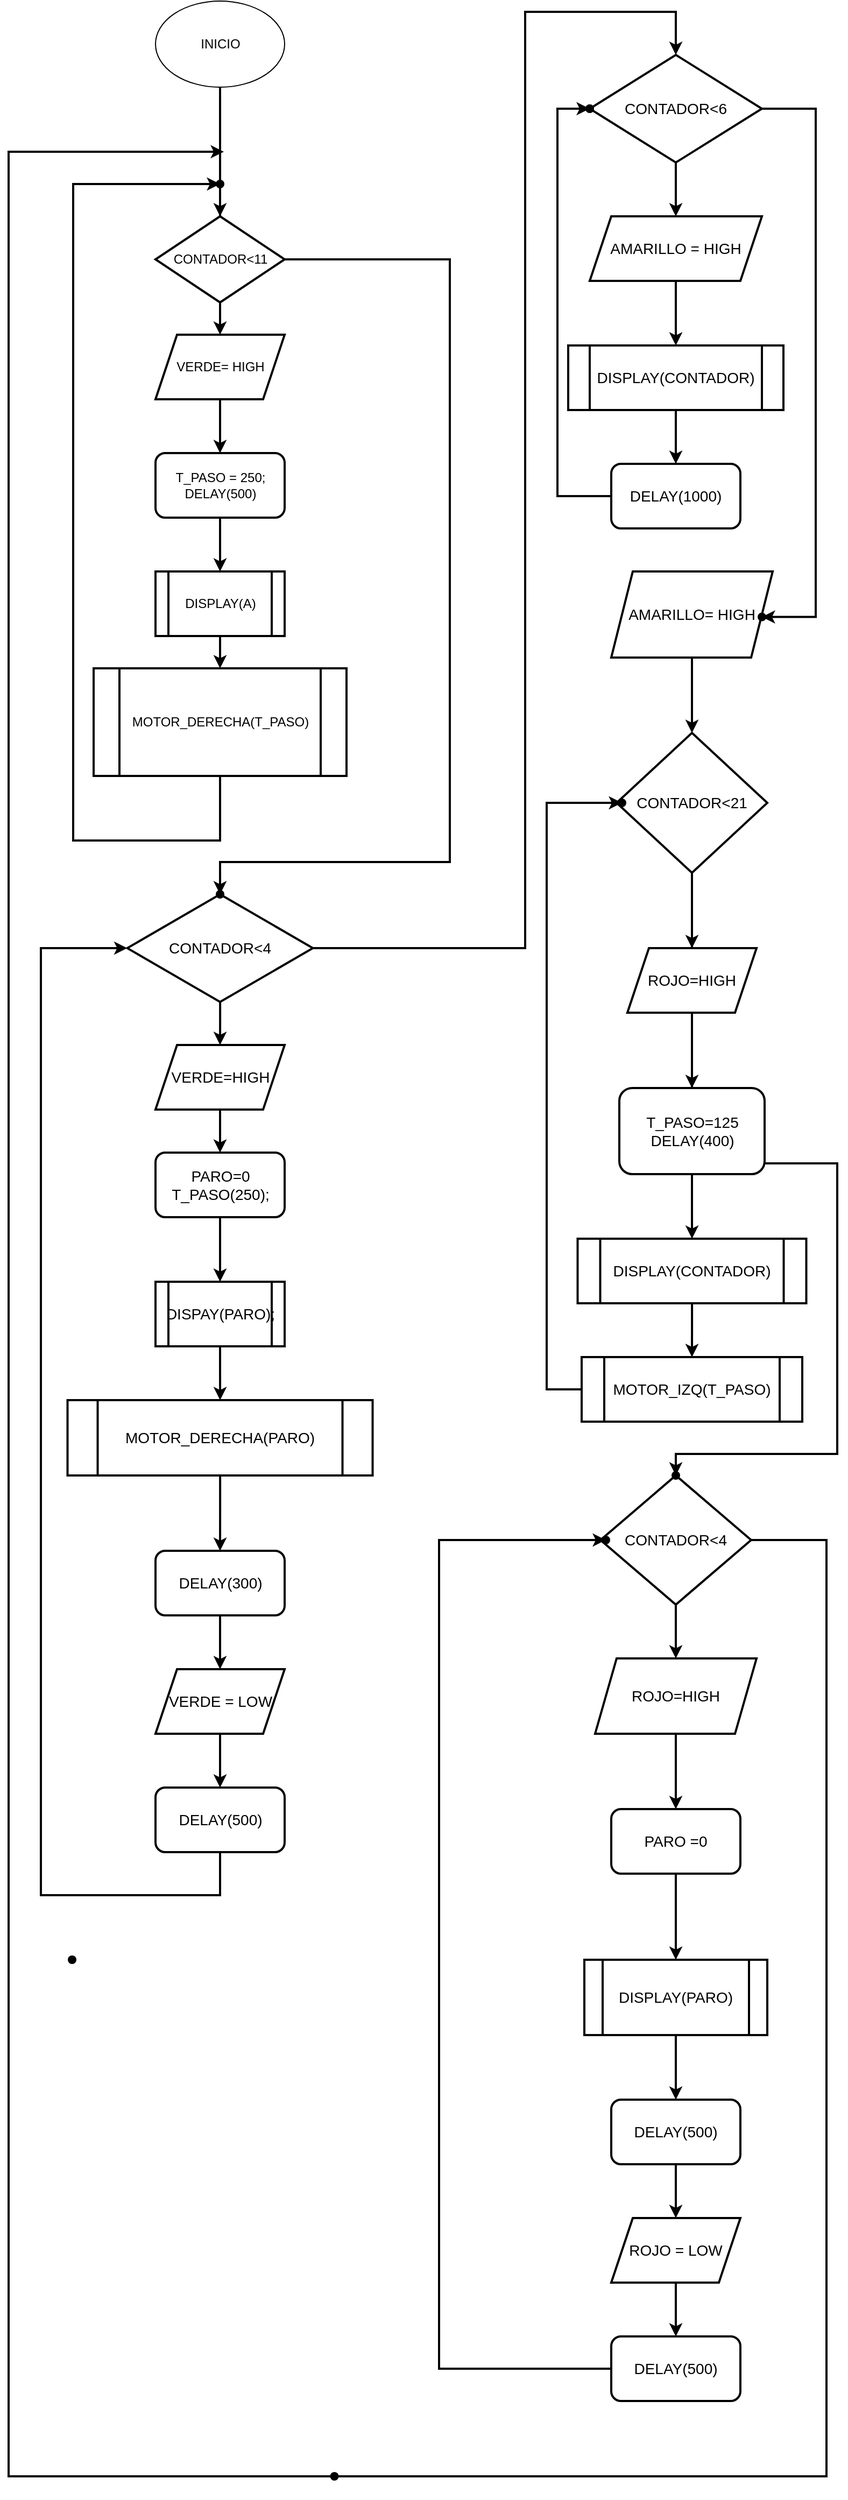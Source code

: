 <mxfile version="20.2.7" type="github">
  <diagram id="TNB255DIsFlSPM-mUOdt" name="Página-1">
    <mxGraphModel dx="1385" dy="1732" grid="1" gridSize="10" guides="1" tooltips="1" connect="1" arrows="1" fold="1" page="1" pageScale="1" pageWidth="827" pageHeight="1169" math="0" shadow="0">
      <root>
        <mxCell id="0" />
        <mxCell id="1" parent="0" />
        <mxCell id="1XUGT96_4kWBRoZJdjzS-4" value="" style="edgeStyle=orthogonalEdgeStyle;rounded=0;orthogonalLoop=1;jettySize=auto;html=1;startArrow=none;strokeWidth=2;" edge="1" parent="1" source="1XUGT96_4kWBRoZJdjzS-12" target="1XUGT96_4kWBRoZJdjzS-2">
          <mxGeometry relative="1" as="geometry" />
        </mxCell>
        <mxCell id="1XUGT96_4kWBRoZJdjzS-1" value="INICIO" style="ellipse;whiteSpace=wrap;html=1;" vertex="1" parent="1">
          <mxGeometry x="146.5" y="-1120" width="120" height="80" as="geometry" />
        </mxCell>
        <mxCell id="1XUGT96_4kWBRoZJdjzS-5" value="" style="edgeStyle=orthogonalEdgeStyle;rounded=0;orthogonalLoop=1;jettySize=auto;html=1;strokeWidth=2;" edge="1" parent="1" source="1XUGT96_4kWBRoZJdjzS-2" target="1XUGT96_4kWBRoZJdjzS-3">
          <mxGeometry relative="1" as="geometry" />
        </mxCell>
        <mxCell id="1XUGT96_4kWBRoZJdjzS-41" value="" style="edgeStyle=orthogonalEdgeStyle;rounded=0;orthogonalLoop=1;jettySize=auto;html=1;fontSize=14;strokeWidth=2;" edge="1" parent="1" source="1XUGT96_4kWBRoZJdjzS-2" target="1XUGT96_4kWBRoZJdjzS-40">
          <mxGeometry relative="1" as="geometry">
            <Array as="points">
              <mxPoint x="420" y="-880" />
              <mxPoint x="420" y="-320" />
              <mxPoint x="207" y="-320" />
            </Array>
          </mxGeometry>
        </mxCell>
        <mxCell id="1XUGT96_4kWBRoZJdjzS-2" value="CONTADOR&amp;lt;11" style="rhombus;whiteSpace=wrap;html=1;strokeWidth=2;" vertex="1" parent="1">
          <mxGeometry x="146.5" y="-920" width="120" height="80" as="geometry" />
        </mxCell>
        <mxCell id="1XUGT96_4kWBRoZJdjzS-7" value="" style="edgeStyle=orthogonalEdgeStyle;rounded=0;orthogonalLoop=1;jettySize=auto;html=1;strokeWidth=2;" edge="1" parent="1" source="1XUGT96_4kWBRoZJdjzS-3" target="1XUGT96_4kWBRoZJdjzS-6">
          <mxGeometry relative="1" as="geometry" />
        </mxCell>
        <mxCell id="1XUGT96_4kWBRoZJdjzS-3" value="VERDE= HIGH" style="shape=parallelogram;perimeter=parallelogramPerimeter;whiteSpace=wrap;html=1;fixedSize=1;strokeWidth=2;" vertex="1" parent="1">
          <mxGeometry x="146.5" y="-810" width="120" height="60" as="geometry" />
        </mxCell>
        <mxCell id="1XUGT96_4kWBRoZJdjzS-10" value="" style="edgeStyle=orthogonalEdgeStyle;rounded=0;orthogonalLoop=1;jettySize=auto;html=1;strokeWidth=2;" edge="1" parent="1" source="1XUGT96_4kWBRoZJdjzS-6" target="1XUGT96_4kWBRoZJdjzS-9">
          <mxGeometry relative="1" as="geometry" />
        </mxCell>
        <mxCell id="1XUGT96_4kWBRoZJdjzS-6" value="T_PASO = 250;&lt;br&gt;DELAY(500)" style="rounded=1;whiteSpace=wrap;html=1;strokeWidth=2;" vertex="1" parent="1">
          <mxGeometry x="146.5" y="-700" width="120" height="60" as="geometry" />
        </mxCell>
        <mxCell id="1XUGT96_4kWBRoZJdjzS-13" value="" style="edgeStyle=orthogonalEdgeStyle;rounded=0;orthogonalLoop=1;jettySize=auto;html=1;strokeWidth=2;" edge="1" parent="1" source="1XUGT96_4kWBRoZJdjzS-8" target="1XUGT96_4kWBRoZJdjzS-12">
          <mxGeometry relative="1" as="geometry">
            <Array as="points">
              <mxPoint x="207" y="-340" />
              <mxPoint x="70" y="-340" />
              <mxPoint x="70" y="-950" />
            </Array>
          </mxGeometry>
        </mxCell>
        <mxCell id="1XUGT96_4kWBRoZJdjzS-8" value="MOTOR_DERECHA(T_PASO)" style="shape=process;whiteSpace=wrap;html=1;backgroundOutline=1;strokeWidth=2;" vertex="1" parent="1">
          <mxGeometry x="89" y="-500" width="235" height="100" as="geometry" />
        </mxCell>
        <mxCell id="1XUGT96_4kWBRoZJdjzS-11" value="" style="edgeStyle=orthogonalEdgeStyle;rounded=0;orthogonalLoop=1;jettySize=auto;html=1;strokeWidth=2;" edge="1" parent="1" source="1XUGT96_4kWBRoZJdjzS-9" target="1XUGT96_4kWBRoZJdjzS-8">
          <mxGeometry relative="1" as="geometry" />
        </mxCell>
        <mxCell id="1XUGT96_4kWBRoZJdjzS-9" value="DISPLAY(A)" style="shape=process;whiteSpace=wrap;html=1;backgroundOutline=1;strokeWidth=2;" vertex="1" parent="1">
          <mxGeometry x="146.5" y="-590" width="120" height="60" as="geometry" />
        </mxCell>
        <mxCell id="1XUGT96_4kWBRoZJdjzS-26" value="" style="edgeStyle=orthogonalEdgeStyle;rounded=0;orthogonalLoop=1;jettySize=auto;html=1;fontSize=14;strokeWidth=2;" edge="1" parent="1" source="1XUGT96_4kWBRoZJdjzS-14" target="1XUGT96_4kWBRoZJdjzS-20">
          <mxGeometry relative="1" as="geometry" />
        </mxCell>
        <mxCell id="1XUGT96_4kWBRoZJdjzS-48" value="" style="edgeStyle=orthogonalEdgeStyle;rounded=0;orthogonalLoop=1;jettySize=auto;html=1;fontSize=14;strokeWidth=2;entryX=0.5;entryY=0;entryDx=0;entryDy=0;" edge="1" parent="1" source="1XUGT96_4kWBRoZJdjzS-14" target="1XUGT96_4kWBRoZJdjzS-42">
          <mxGeometry relative="1" as="geometry">
            <mxPoint x="630" y="-1080" as="targetPoint" />
            <Array as="points">
              <mxPoint x="490" y="-240" />
              <mxPoint x="490" y="-1110" />
              <mxPoint x="630" y="-1110" />
            </Array>
          </mxGeometry>
        </mxCell>
        <mxCell id="1XUGT96_4kWBRoZJdjzS-14" value="&lt;font style=&quot;font-size: 14px;&quot;&gt;CONTADOR&amp;lt;4&lt;/font&gt;" style="rhombus;whiteSpace=wrap;html=1;strokeWidth=2;" vertex="1" parent="1">
          <mxGeometry x="120.25" y="-290" width="172.5" height="100" as="geometry" />
        </mxCell>
        <mxCell id="1XUGT96_4kWBRoZJdjzS-27" value="" style="edgeStyle=orthogonalEdgeStyle;rounded=0;orthogonalLoop=1;jettySize=auto;html=1;fontSize=14;strokeWidth=2;" edge="1" parent="1" source="1XUGT96_4kWBRoZJdjzS-20" target="1XUGT96_4kWBRoZJdjzS-21">
          <mxGeometry relative="1" as="geometry" />
        </mxCell>
        <mxCell id="1XUGT96_4kWBRoZJdjzS-20" value="VERDE=HIGH" style="shape=parallelogram;perimeter=parallelogramPerimeter;whiteSpace=wrap;html=1;fixedSize=1;fontSize=14;strokeWidth=2;" vertex="1" parent="1">
          <mxGeometry x="146.5" y="-150" width="120" height="60" as="geometry" />
        </mxCell>
        <mxCell id="1XUGT96_4kWBRoZJdjzS-28" value="" style="edgeStyle=orthogonalEdgeStyle;rounded=0;orthogonalLoop=1;jettySize=auto;html=1;fontSize=14;strokeWidth=2;" edge="1" parent="1" source="1XUGT96_4kWBRoZJdjzS-21" target="1XUGT96_4kWBRoZJdjzS-24">
          <mxGeometry relative="1" as="geometry" />
        </mxCell>
        <mxCell id="1XUGT96_4kWBRoZJdjzS-21" value="PARO=0&lt;br&gt;T_PASO(250);&lt;br&gt;" style="rounded=1;whiteSpace=wrap;html=1;fontSize=14;strokeWidth=2;" vertex="1" parent="1">
          <mxGeometry x="146.5" y="-50" width="120" height="60" as="geometry" />
        </mxCell>
        <mxCell id="1XUGT96_4kWBRoZJdjzS-12" value="" style="shape=waypoint;sketch=0;size=6;pointerEvents=1;points=[];fillColor=default;resizable=0;rotatable=0;perimeter=centerPerimeter;snapToPoint=1;strokeWidth=2;" vertex="1" parent="1">
          <mxGeometry x="186.5" y="-970" width="40" height="40" as="geometry" />
        </mxCell>
        <mxCell id="1XUGT96_4kWBRoZJdjzS-23" value="" style="edgeStyle=orthogonalEdgeStyle;rounded=0;orthogonalLoop=1;jettySize=auto;html=1;endArrow=none;strokeWidth=2;" edge="1" parent="1" source="1XUGT96_4kWBRoZJdjzS-1" target="1XUGT96_4kWBRoZJdjzS-12">
          <mxGeometry relative="1" as="geometry">
            <mxPoint x="206.5" y="-970.0" as="sourcePoint" />
            <mxPoint x="206.5" y="-920.0" as="targetPoint" />
          </mxGeometry>
        </mxCell>
        <mxCell id="1XUGT96_4kWBRoZJdjzS-30" value="" style="edgeStyle=orthogonalEdgeStyle;rounded=0;orthogonalLoop=1;jettySize=auto;html=1;fontSize=14;strokeWidth=2;" edge="1" parent="1" source="1XUGT96_4kWBRoZJdjzS-24" target="1XUGT96_4kWBRoZJdjzS-25">
          <mxGeometry relative="1" as="geometry" />
        </mxCell>
        <mxCell id="1XUGT96_4kWBRoZJdjzS-24" value="DISPAY(PARO);" style="shape=process;whiteSpace=wrap;html=1;backgroundOutline=1;fontSize=14;strokeWidth=2;" vertex="1" parent="1">
          <mxGeometry x="146.5" y="70" width="120" height="60" as="geometry" />
        </mxCell>
        <mxCell id="1XUGT96_4kWBRoZJdjzS-32" value="" style="edgeStyle=orthogonalEdgeStyle;rounded=0;orthogonalLoop=1;jettySize=auto;html=1;fontSize=14;strokeWidth=2;" edge="1" parent="1" source="1XUGT96_4kWBRoZJdjzS-25" target="1XUGT96_4kWBRoZJdjzS-31">
          <mxGeometry relative="1" as="geometry" />
        </mxCell>
        <mxCell id="1XUGT96_4kWBRoZJdjzS-25" value="MOTOR_DERECHA(PARO)" style="shape=process;whiteSpace=wrap;html=1;backgroundOutline=1;fontSize=14;strokeWidth=2;" vertex="1" parent="1">
          <mxGeometry x="64.75" y="180" width="283.5" height="70" as="geometry" />
        </mxCell>
        <mxCell id="1XUGT96_4kWBRoZJdjzS-35" value="" style="edgeStyle=orthogonalEdgeStyle;rounded=0;orthogonalLoop=1;jettySize=auto;html=1;fontSize=14;strokeWidth=2;" edge="1" parent="1" source="1XUGT96_4kWBRoZJdjzS-31" target="1XUGT96_4kWBRoZJdjzS-33">
          <mxGeometry relative="1" as="geometry" />
        </mxCell>
        <mxCell id="1XUGT96_4kWBRoZJdjzS-31" value="DELAY(300)" style="rounded=1;whiteSpace=wrap;html=1;fontSize=14;strokeWidth=2;" vertex="1" parent="1">
          <mxGeometry x="146.5" y="320" width="120" height="60" as="geometry" />
        </mxCell>
        <mxCell id="1XUGT96_4kWBRoZJdjzS-37" value="" style="edgeStyle=orthogonalEdgeStyle;rounded=0;orthogonalLoop=1;jettySize=auto;html=1;fontSize=14;strokeWidth=2;" edge="1" parent="1" source="1XUGT96_4kWBRoZJdjzS-33" target="1XUGT96_4kWBRoZJdjzS-36">
          <mxGeometry relative="1" as="geometry" />
        </mxCell>
        <mxCell id="1XUGT96_4kWBRoZJdjzS-33" value="VERDE = LOW" style="shape=parallelogram;perimeter=parallelogramPerimeter;whiteSpace=wrap;html=1;fixedSize=1;fontSize=14;strokeWidth=2;" vertex="1" parent="1">
          <mxGeometry x="146.5" y="430" width="120" height="60" as="geometry" />
        </mxCell>
        <mxCell id="1XUGT96_4kWBRoZJdjzS-39" value="" style="edgeStyle=orthogonalEdgeStyle;rounded=0;orthogonalLoop=1;jettySize=auto;html=1;fontSize=14;entryX=0;entryY=0.5;entryDx=0;entryDy=0;strokeWidth=2;" edge="1" parent="1" source="1XUGT96_4kWBRoZJdjzS-36" target="1XUGT96_4kWBRoZJdjzS-14">
          <mxGeometry relative="1" as="geometry">
            <mxPoint x="40" y="-240" as="targetPoint" />
            <Array as="points">
              <mxPoint x="207" y="640" />
              <mxPoint x="40" y="640" />
              <mxPoint x="40" y="-240" />
            </Array>
          </mxGeometry>
        </mxCell>
        <mxCell id="1XUGT96_4kWBRoZJdjzS-36" value="DELAY(500)" style="rounded=1;whiteSpace=wrap;html=1;fontSize=14;strokeWidth=2;" vertex="1" parent="1">
          <mxGeometry x="146.5" y="540" width="120" height="60" as="geometry" />
        </mxCell>
        <mxCell id="1XUGT96_4kWBRoZJdjzS-38" value="" style="shape=waypoint;sketch=0;size=6;pointerEvents=1;points=[];fillColor=default;resizable=0;rotatable=0;perimeter=centerPerimeter;snapToPoint=1;fontSize=14;rounded=1;strokeWidth=2;" vertex="1" parent="1">
          <mxGeometry x="49" y="680" width="40" height="40" as="geometry" />
        </mxCell>
        <mxCell id="1XUGT96_4kWBRoZJdjzS-40" value="" style="shape=waypoint;sketch=0;size=6;pointerEvents=1;points=[];fillColor=default;resizable=0;rotatable=0;perimeter=centerPerimeter;snapToPoint=1;strokeWidth=2;" vertex="1" parent="1">
          <mxGeometry x="186.5" y="-310" width="40" height="40" as="geometry" />
        </mxCell>
        <mxCell id="1XUGT96_4kWBRoZJdjzS-50" value="" style="edgeStyle=orthogonalEdgeStyle;rounded=0;orthogonalLoop=1;jettySize=auto;html=1;fontSize=14;strokeWidth=2;" edge="1" parent="1" source="1XUGT96_4kWBRoZJdjzS-42" target="1XUGT96_4kWBRoZJdjzS-43">
          <mxGeometry relative="1" as="geometry" />
        </mxCell>
        <mxCell id="1XUGT96_4kWBRoZJdjzS-55" value="" style="edgeStyle=orthogonalEdgeStyle;rounded=0;orthogonalLoop=1;jettySize=auto;html=1;fontSize=14;strokeWidth=2;" edge="1" parent="1" source="1XUGT96_4kWBRoZJdjzS-42" target="1XUGT96_4kWBRoZJdjzS-54">
          <mxGeometry relative="1" as="geometry">
            <mxPoint x="770" y="-700" as="targetPoint" />
            <Array as="points">
              <mxPoint x="760" y="-1020" />
              <mxPoint x="760" y="-547.75" />
            </Array>
          </mxGeometry>
        </mxCell>
        <mxCell id="1XUGT96_4kWBRoZJdjzS-42" value="CONTADOR&amp;lt;6" style="rhombus;whiteSpace=wrap;html=1;fontSize=14;strokeWidth=2;" vertex="1" parent="1">
          <mxGeometry x="550" y="-1070" width="160" height="100" as="geometry" />
        </mxCell>
        <mxCell id="1XUGT96_4kWBRoZJdjzS-51" value="" style="edgeStyle=orthogonalEdgeStyle;rounded=0;orthogonalLoop=1;jettySize=auto;html=1;fontSize=14;strokeWidth=2;" edge="1" parent="1" source="1XUGT96_4kWBRoZJdjzS-43" target="1XUGT96_4kWBRoZJdjzS-44">
          <mxGeometry relative="1" as="geometry" />
        </mxCell>
        <mxCell id="1XUGT96_4kWBRoZJdjzS-43" value="AMARILLO = HIGH" style="shape=parallelogram;perimeter=parallelogramPerimeter;whiteSpace=wrap;html=1;fixedSize=1;fontSize=14;strokeWidth=2;" vertex="1" parent="1">
          <mxGeometry x="550" y="-920" width="160" height="60" as="geometry" />
        </mxCell>
        <mxCell id="1XUGT96_4kWBRoZJdjzS-52" value="" style="edgeStyle=orthogonalEdgeStyle;rounded=0;orthogonalLoop=1;jettySize=auto;html=1;fontSize=14;strokeWidth=2;" edge="1" parent="1" source="1XUGT96_4kWBRoZJdjzS-44" target="1XUGT96_4kWBRoZJdjzS-46">
          <mxGeometry relative="1" as="geometry" />
        </mxCell>
        <mxCell id="1XUGT96_4kWBRoZJdjzS-44" value="DISPLAY(CONTADOR)" style="shape=process;whiteSpace=wrap;html=1;backgroundOutline=1;fontSize=14;strokeWidth=2;" vertex="1" parent="1">
          <mxGeometry x="530" y="-800" width="200" height="60" as="geometry" />
        </mxCell>
        <mxCell id="1XUGT96_4kWBRoZJdjzS-57" value="" style="edgeStyle=orthogonalEdgeStyle;rounded=0;orthogonalLoop=1;jettySize=auto;html=1;fontSize=14;strokeWidth=2;" edge="1" parent="1" source="1XUGT96_4kWBRoZJdjzS-46" target="1XUGT96_4kWBRoZJdjzS-56">
          <mxGeometry relative="1" as="geometry">
            <Array as="points">
              <mxPoint x="520" y="-660" />
              <mxPoint x="520" y="-1020" />
            </Array>
          </mxGeometry>
        </mxCell>
        <mxCell id="1XUGT96_4kWBRoZJdjzS-46" value="DELAY(1000)" style="rounded=1;whiteSpace=wrap;html=1;fontSize=14;strokeWidth=2;" vertex="1" parent="1">
          <mxGeometry x="570" y="-690" width="120" height="60" as="geometry" />
        </mxCell>
        <mxCell id="1XUGT96_4kWBRoZJdjzS-47" value="" style="shape=waypoint;sketch=0;size=6;pointerEvents=1;points=[];fillColor=default;resizable=0;rotatable=0;perimeter=centerPerimeter;snapToPoint=1;strokeWidth=2;" vertex="1" parent="1">
          <mxGeometry x="530" y="-1040" width="40" height="40" as="geometry" />
        </mxCell>
        <mxCell id="1XUGT96_4kWBRoZJdjzS-59" value="" style="edgeStyle=orthogonalEdgeStyle;rounded=0;orthogonalLoop=1;jettySize=auto;html=1;fontSize=14;strokeWidth=2;" edge="1" parent="1" source="1XUGT96_4kWBRoZJdjzS-49" target="1XUGT96_4kWBRoZJdjzS-58">
          <mxGeometry relative="1" as="geometry" />
        </mxCell>
        <mxCell id="1XUGT96_4kWBRoZJdjzS-49" value="AMARILLO= HIGH" style="shape=parallelogram;perimeter=parallelogramPerimeter;whiteSpace=wrap;html=1;fixedSize=1;fontSize=14;strokeWidth=2;" vertex="1" parent="1">
          <mxGeometry x="570" y="-590" width="150" height="80" as="geometry" />
        </mxCell>
        <mxCell id="1XUGT96_4kWBRoZJdjzS-54" value="" style="shape=waypoint;sketch=0;size=6;pointerEvents=1;points=[];fillColor=default;resizable=0;rotatable=0;perimeter=centerPerimeter;snapToPoint=1;fontSize=14;strokeWidth=2;" vertex="1" parent="1">
          <mxGeometry x="690" y="-567.75" width="40" height="40" as="geometry" />
        </mxCell>
        <mxCell id="1XUGT96_4kWBRoZJdjzS-56" value="" style="shape=waypoint;sketch=0;size=6;pointerEvents=1;points=[];fillColor=default;resizable=0;rotatable=0;perimeter=centerPerimeter;snapToPoint=1;fontSize=14;rounded=1;strokeWidth=2;" vertex="1" parent="1">
          <mxGeometry x="530" y="-1040" width="40" height="40" as="geometry" />
        </mxCell>
        <mxCell id="1XUGT96_4kWBRoZJdjzS-61" value="" style="edgeStyle=orthogonalEdgeStyle;rounded=0;orthogonalLoop=1;jettySize=auto;html=1;fontSize=14;strokeWidth=2;" edge="1" parent="1" source="1XUGT96_4kWBRoZJdjzS-58" target="1XUGT96_4kWBRoZJdjzS-60">
          <mxGeometry relative="1" as="geometry" />
        </mxCell>
        <mxCell id="1XUGT96_4kWBRoZJdjzS-72" value="" style="edgeStyle=orthogonalEdgeStyle;rounded=0;orthogonalLoop=1;jettySize=auto;html=1;fontSize=14;strokeWidth=2;" edge="1" parent="1" source="1XUGT96_4kWBRoZJdjzS-58" target="1XUGT96_4kWBRoZJdjzS-71">
          <mxGeometry relative="1" as="geometry">
            <Array as="points">
              <mxPoint x="645" y="-40" />
              <mxPoint x="780" y="-40" />
              <mxPoint x="780" y="230" />
              <mxPoint x="630" y="230" />
            </Array>
          </mxGeometry>
        </mxCell>
        <mxCell id="1XUGT96_4kWBRoZJdjzS-58" value="CONTADOR&amp;lt;21" style="rhombus;whiteSpace=wrap;html=1;fontSize=14;strokeWidth=2;" vertex="1" parent="1">
          <mxGeometry x="575" y="-440" width="140" height="130" as="geometry" />
        </mxCell>
        <mxCell id="1XUGT96_4kWBRoZJdjzS-63" value="" style="edgeStyle=orthogonalEdgeStyle;rounded=0;orthogonalLoop=1;jettySize=auto;html=1;fontSize=14;strokeWidth=2;" edge="1" parent="1" source="1XUGT96_4kWBRoZJdjzS-60" target="1XUGT96_4kWBRoZJdjzS-62">
          <mxGeometry relative="1" as="geometry" />
        </mxCell>
        <mxCell id="1XUGT96_4kWBRoZJdjzS-60" value="ROJO=HIGH" style="shape=parallelogram;perimeter=parallelogramPerimeter;whiteSpace=wrap;html=1;fixedSize=1;fontSize=14;strokeWidth=2;" vertex="1" parent="1">
          <mxGeometry x="585" y="-240" width="120" height="60" as="geometry" />
        </mxCell>
        <mxCell id="1XUGT96_4kWBRoZJdjzS-66" value="" style="edgeStyle=orthogonalEdgeStyle;rounded=0;orthogonalLoop=1;jettySize=auto;html=1;fontSize=14;strokeWidth=2;" edge="1" parent="1" source="1XUGT96_4kWBRoZJdjzS-62" target="1XUGT96_4kWBRoZJdjzS-64">
          <mxGeometry relative="1" as="geometry" />
        </mxCell>
        <mxCell id="1XUGT96_4kWBRoZJdjzS-62" value="T_PASO=125&lt;br&gt;DELAY(400)" style="rounded=1;whiteSpace=wrap;html=1;fontSize=14;strokeWidth=2;" vertex="1" parent="1">
          <mxGeometry x="577.5" y="-110" width="135" height="80" as="geometry" />
        </mxCell>
        <mxCell id="1XUGT96_4kWBRoZJdjzS-67" value="" style="edgeStyle=orthogonalEdgeStyle;rounded=0;orthogonalLoop=1;jettySize=auto;html=1;fontSize=14;strokeWidth=2;" edge="1" parent="1" source="1XUGT96_4kWBRoZJdjzS-64" target="1XUGT96_4kWBRoZJdjzS-65">
          <mxGeometry relative="1" as="geometry" />
        </mxCell>
        <mxCell id="1XUGT96_4kWBRoZJdjzS-64" value="DISPLAY(CONTADOR)" style="shape=process;whiteSpace=wrap;html=1;backgroundOutline=1;fontSize=14;strokeWidth=2;" vertex="1" parent="1">
          <mxGeometry x="538.75" y="30" width="212.5" height="60" as="geometry" />
        </mxCell>
        <mxCell id="1XUGT96_4kWBRoZJdjzS-69" value="" style="edgeStyle=orthogonalEdgeStyle;rounded=0;orthogonalLoop=1;jettySize=auto;html=1;fontSize=14;strokeWidth=2;" edge="1" parent="1" source="1XUGT96_4kWBRoZJdjzS-65" target="1XUGT96_4kWBRoZJdjzS-68">
          <mxGeometry relative="1" as="geometry">
            <Array as="points">
              <mxPoint x="510" y="170" />
              <mxPoint x="510" y="-375" />
            </Array>
          </mxGeometry>
        </mxCell>
        <mxCell id="1XUGT96_4kWBRoZJdjzS-65" value="MOTOR_IZQ(T_PASO)" style="shape=process;whiteSpace=wrap;html=1;backgroundOutline=1;fontSize=14;strokeWidth=2;" vertex="1" parent="1">
          <mxGeometry x="542.5" y="140" width="205" height="60" as="geometry" />
        </mxCell>
        <mxCell id="1XUGT96_4kWBRoZJdjzS-68" value="" style="shape=waypoint;sketch=0;size=6;pointerEvents=1;points=[];fillColor=default;resizable=0;rotatable=0;perimeter=centerPerimeter;snapToPoint=1;fontSize=14;strokeWidth=2;" vertex="1" parent="1">
          <mxGeometry x="560" y="-395" width="40" height="40" as="geometry" />
        </mxCell>
        <mxCell id="1XUGT96_4kWBRoZJdjzS-76" value="" style="edgeStyle=orthogonalEdgeStyle;rounded=0;orthogonalLoop=1;jettySize=auto;html=1;fontSize=14;strokeWidth=2;" edge="1" parent="1" source="1XUGT96_4kWBRoZJdjzS-70" target="1XUGT96_4kWBRoZJdjzS-73">
          <mxGeometry relative="1" as="geometry" />
        </mxCell>
        <mxCell id="1XUGT96_4kWBRoZJdjzS-91" value="" style="edgeStyle=orthogonalEdgeStyle;rounded=0;orthogonalLoop=1;jettySize=auto;html=1;fontSize=14;strokeWidth=2;" edge="1" parent="1" source="1XUGT96_4kWBRoZJdjzS-70">
          <mxGeometry relative="1" as="geometry">
            <mxPoint x="210" y="-980" as="targetPoint" />
            <Array as="points">
              <mxPoint x="770" y="310" />
              <mxPoint x="770" y="1180" />
              <mxPoint x="10" y="1180" />
              <mxPoint x="10" y="-980" />
              <mxPoint x="207" y="-980" />
            </Array>
          </mxGeometry>
        </mxCell>
        <mxCell id="1XUGT96_4kWBRoZJdjzS-70" value="CONTADOR&amp;lt;4" style="rhombus;whiteSpace=wrap;html=1;fontSize=14;strokeWidth=2;" vertex="1" parent="1">
          <mxGeometry x="560" y="250" width="140" height="120" as="geometry" />
        </mxCell>
        <mxCell id="1XUGT96_4kWBRoZJdjzS-71" value="" style="shape=waypoint;sketch=0;size=6;pointerEvents=1;points=[];fillColor=default;resizable=0;rotatable=0;perimeter=centerPerimeter;snapToPoint=1;fontSize=14;strokeWidth=2;" vertex="1" parent="1">
          <mxGeometry x="610" y="230" width="40" height="40" as="geometry" />
        </mxCell>
        <mxCell id="1XUGT96_4kWBRoZJdjzS-78" value="" style="edgeStyle=orthogonalEdgeStyle;rounded=0;orthogonalLoop=1;jettySize=auto;html=1;fontSize=14;strokeWidth=2;" edge="1" parent="1" source="1XUGT96_4kWBRoZJdjzS-73" target="1XUGT96_4kWBRoZJdjzS-77">
          <mxGeometry relative="1" as="geometry" />
        </mxCell>
        <mxCell id="1XUGT96_4kWBRoZJdjzS-73" value="ROJO=HIGH" style="shape=parallelogram;perimeter=parallelogramPerimeter;whiteSpace=wrap;html=1;fixedSize=1;fontSize=14;strokeWidth=2;" vertex="1" parent="1">
          <mxGeometry x="555" y="420" width="150" height="70" as="geometry" />
        </mxCell>
        <mxCell id="1XUGT96_4kWBRoZJdjzS-80" value="" style="edgeStyle=orthogonalEdgeStyle;rounded=0;orthogonalLoop=1;jettySize=auto;html=1;fontSize=14;strokeWidth=2;" edge="1" parent="1" source="1XUGT96_4kWBRoZJdjzS-77" target="1XUGT96_4kWBRoZJdjzS-79">
          <mxGeometry relative="1" as="geometry" />
        </mxCell>
        <mxCell id="1XUGT96_4kWBRoZJdjzS-77" value="PARO =0" style="rounded=1;whiteSpace=wrap;html=1;fontSize=14;strokeWidth=2;" vertex="1" parent="1">
          <mxGeometry x="570" y="560" width="120" height="60" as="geometry" />
        </mxCell>
        <mxCell id="1XUGT96_4kWBRoZJdjzS-85" value="" style="edgeStyle=orthogonalEdgeStyle;rounded=0;orthogonalLoop=1;jettySize=auto;html=1;fontSize=14;strokeWidth=2;" edge="1" parent="1" source="1XUGT96_4kWBRoZJdjzS-79" target="1XUGT96_4kWBRoZJdjzS-81">
          <mxGeometry relative="1" as="geometry" />
        </mxCell>
        <mxCell id="1XUGT96_4kWBRoZJdjzS-79" value="DISPLAY(PARO)&lt;br&gt;" style="shape=process;whiteSpace=wrap;html=1;backgroundOutline=1;fontSize=14;strokeWidth=2;" vertex="1" parent="1">
          <mxGeometry x="545" y="700" width="170" height="70" as="geometry" />
        </mxCell>
        <mxCell id="1XUGT96_4kWBRoZJdjzS-87" value="" style="edgeStyle=orthogonalEdgeStyle;rounded=0;orthogonalLoop=1;jettySize=auto;html=1;fontSize=14;strokeWidth=2;" edge="1" parent="1" source="1XUGT96_4kWBRoZJdjzS-81" target="1XUGT96_4kWBRoZJdjzS-82">
          <mxGeometry relative="1" as="geometry" />
        </mxCell>
        <mxCell id="1XUGT96_4kWBRoZJdjzS-81" value="DELAY(500)" style="rounded=1;whiteSpace=wrap;html=1;fontSize=14;strokeWidth=2;" vertex="1" parent="1">
          <mxGeometry x="570" y="830" width="120" height="60" as="geometry" />
        </mxCell>
        <mxCell id="1XUGT96_4kWBRoZJdjzS-86" value="" style="edgeStyle=orthogonalEdgeStyle;rounded=0;orthogonalLoop=1;jettySize=auto;html=1;fontSize=14;strokeWidth=2;" edge="1" parent="1" source="1XUGT96_4kWBRoZJdjzS-82" target="1XUGT96_4kWBRoZJdjzS-84">
          <mxGeometry relative="1" as="geometry" />
        </mxCell>
        <mxCell id="1XUGT96_4kWBRoZJdjzS-82" value="ROJO = LOW" style="shape=parallelogram;perimeter=parallelogramPerimeter;whiteSpace=wrap;html=1;fixedSize=1;fontSize=14;strokeWidth=2;" vertex="1" parent="1">
          <mxGeometry x="570" y="940" width="120" height="60" as="geometry" />
        </mxCell>
        <mxCell id="1XUGT96_4kWBRoZJdjzS-89" value="" style="edgeStyle=orthogonalEdgeStyle;rounded=0;orthogonalLoop=1;jettySize=auto;html=1;fontSize=14;strokeWidth=2;entryX=0.38;entryY=0.53;entryDx=0;entryDy=0;entryPerimeter=0;" edge="1" parent="1" source="1XUGT96_4kWBRoZJdjzS-84" target="1XUGT96_4kWBRoZJdjzS-88">
          <mxGeometry relative="1" as="geometry">
            <mxPoint x="370" y="650" as="targetPoint" />
            <Array as="points">
              <mxPoint x="410" y="1080" />
              <mxPoint x="410" y="310" />
            </Array>
          </mxGeometry>
        </mxCell>
        <mxCell id="1XUGT96_4kWBRoZJdjzS-84" value="DELAY(500)" style="rounded=1;whiteSpace=wrap;html=1;fontSize=14;strokeWidth=2;" vertex="1" parent="1">
          <mxGeometry x="570" y="1050" width="120" height="60" as="geometry" />
        </mxCell>
        <mxCell id="1XUGT96_4kWBRoZJdjzS-88" value="" style="shape=waypoint;sketch=0;size=6;pointerEvents=1;points=[];fillColor=default;resizable=0;rotatable=0;perimeter=centerPerimeter;snapToPoint=1;fontSize=14;rounded=1;strokeWidth=2;" vertex="1" parent="1">
          <mxGeometry x="545" y="290" width="40" height="40" as="geometry" />
        </mxCell>
        <mxCell id="1XUGT96_4kWBRoZJdjzS-90" value="" style="shape=waypoint;sketch=0;size=6;pointerEvents=1;points=[];fillColor=default;resizable=0;rotatable=0;perimeter=centerPerimeter;snapToPoint=1;fontSize=14;strokeWidth=2;" vertex="1" parent="1">
          <mxGeometry x="292.75" y="1160" width="40" height="40" as="geometry" />
        </mxCell>
      </root>
    </mxGraphModel>
  </diagram>
</mxfile>
